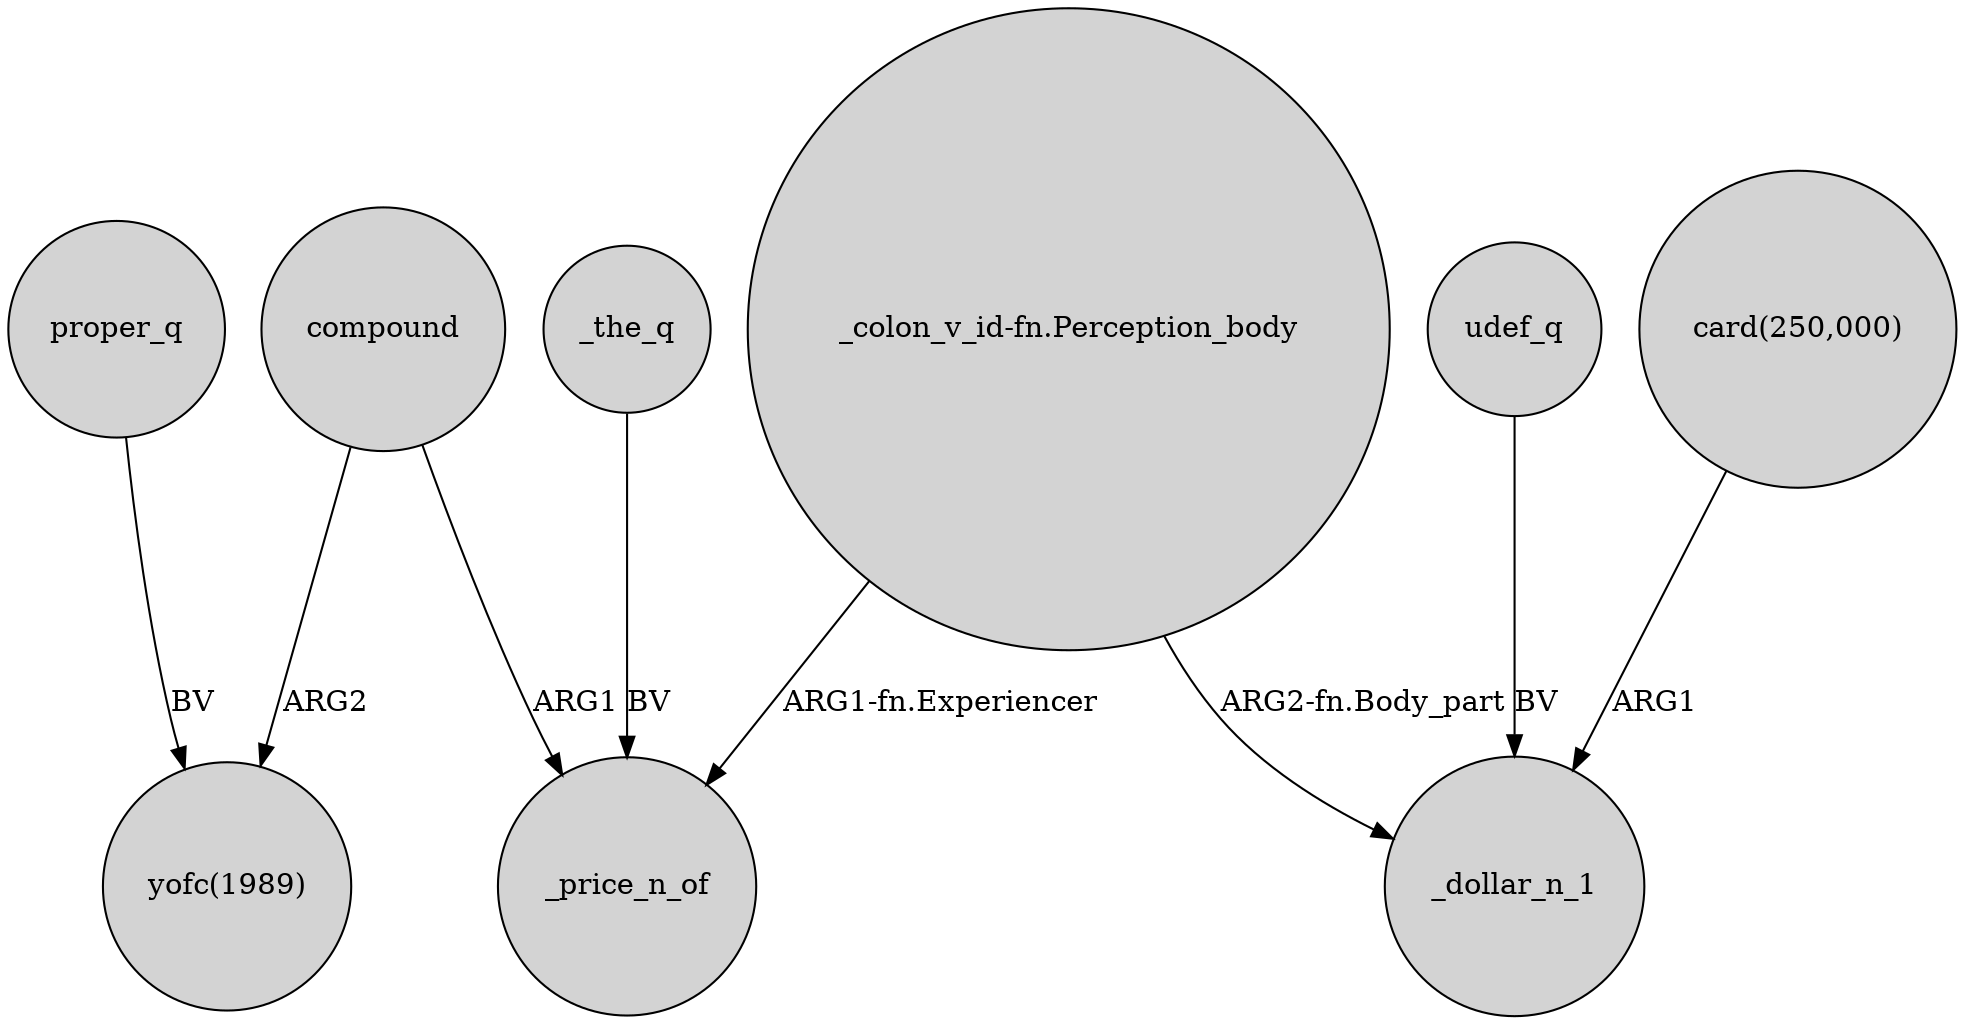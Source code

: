 digraph {
	node [shape=circle style=filled]
	compound -> "yofc(1989)" [label=ARG2]
	_the_q -> _price_n_of [label=BV]
	"_colon_v_id-fn.Perception_body" -> _price_n_of [label="ARG1-fn.Experiencer"]
	proper_q -> "yofc(1989)" [label=BV]
	"card(250,000)" -> _dollar_n_1 [label=ARG1]
	compound -> _price_n_of [label=ARG1]
	udef_q -> _dollar_n_1 [label=BV]
	"_colon_v_id-fn.Perception_body" -> _dollar_n_1 [label="ARG2-fn.Body_part"]
}
